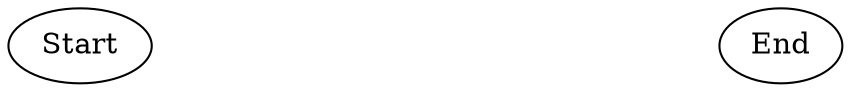 digraph {
    rankdir=LR
    Start[class="extremity"]
    End[class="extremity"]
    A[class="start" style="invis"]
    ConsoleFB[label="Chain[B]" class="goal" style="invis"]

    A -> ConsoleFB[label="f" style="invis"]

    Start -> A[class="start" style="invis"]
    ConsoleFB -> End[class="goal" style="invis"]
}
